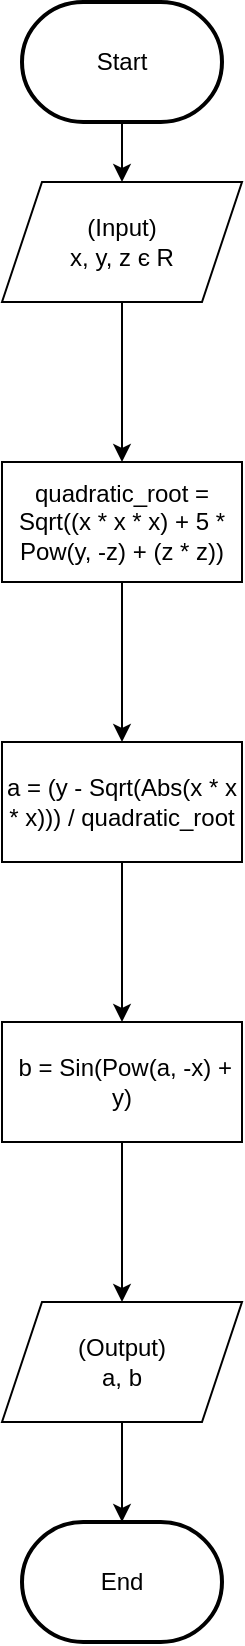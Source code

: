 <mxfile version="15.5.7" type="device"><diagram id="TcvwEjnEVMT8EiJg_sHC" name="Page-1"><mxGraphModel dx="946" dy="528" grid="1" gridSize="10" guides="1" tooltips="1" connect="1" arrows="1" fold="1" page="1" pageScale="1" pageWidth="850" pageHeight="1100" math="0" shadow="0"><root><mxCell id="0"/><mxCell id="1" parent="0"/><mxCell id="jBQlLrGxcvfloLFxQjZw-6" value="" style="edgeStyle=orthogonalEdgeStyle;rounded=0;orthogonalLoop=1;jettySize=auto;html=1;" edge="1" parent="1" source="jBQlLrGxcvfloLFxQjZw-1" target="jBQlLrGxcvfloLFxQjZw-5"><mxGeometry relative="1" as="geometry"/></mxCell><mxCell id="jBQlLrGxcvfloLFxQjZw-1" value="Start" style="strokeWidth=2;html=1;shape=mxgraph.flowchart.terminator;whiteSpace=wrap;" vertex="1" parent="1"><mxGeometry x="325" y="100" width="100" height="60" as="geometry"/></mxCell><mxCell id="jBQlLrGxcvfloLFxQjZw-8" value="" style="edgeStyle=orthogonalEdgeStyle;rounded=0;orthogonalLoop=1;jettySize=auto;html=1;" edge="1" parent="1" source="jBQlLrGxcvfloLFxQjZw-5" target="jBQlLrGxcvfloLFxQjZw-7"><mxGeometry relative="1" as="geometry"/></mxCell><mxCell id="jBQlLrGxcvfloLFxQjZw-5" value="(Input)&lt;br&gt;x, y, z є R" style="shape=parallelogram;perimeter=parallelogramPerimeter;whiteSpace=wrap;html=1;fixedSize=1;" vertex="1" parent="1"><mxGeometry x="315" y="190" width="120" height="60" as="geometry"/></mxCell><mxCell id="jBQlLrGxcvfloLFxQjZw-10" value="" style="edgeStyle=orthogonalEdgeStyle;rounded=0;orthogonalLoop=1;jettySize=auto;html=1;" edge="1" parent="1" source="jBQlLrGxcvfloLFxQjZw-7" target="jBQlLrGxcvfloLFxQjZw-9"><mxGeometry relative="1" as="geometry"/></mxCell><mxCell id="jBQlLrGxcvfloLFxQjZw-7" value="quadratic_root = Sqrt((x * x * x) + 5 * Pow(y, -z) + (z * z))" style="whiteSpace=wrap;html=1;" vertex="1" parent="1"><mxGeometry x="315" y="330" width="120" height="60" as="geometry"/></mxCell><mxCell id="jBQlLrGxcvfloLFxQjZw-12" value="" style="edgeStyle=orthogonalEdgeStyle;rounded=0;orthogonalLoop=1;jettySize=auto;html=1;" edge="1" parent="1" source="jBQlLrGxcvfloLFxQjZw-9" target="jBQlLrGxcvfloLFxQjZw-11"><mxGeometry relative="1" as="geometry"/></mxCell><mxCell id="jBQlLrGxcvfloLFxQjZw-9" value="a = (y - Sqrt(Abs(x * x * x))) / quadratic_root" style="whiteSpace=wrap;html=1;" vertex="1" parent="1"><mxGeometry x="315" y="470" width="120" height="60" as="geometry"/></mxCell><mxCell id="jBQlLrGxcvfloLFxQjZw-14" value="" style="edgeStyle=orthogonalEdgeStyle;rounded=0;orthogonalLoop=1;jettySize=auto;html=1;" edge="1" parent="1" source="jBQlLrGxcvfloLFxQjZw-11" target="jBQlLrGxcvfloLFxQjZw-13"><mxGeometry relative="1" as="geometry"/></mxCell><mxCell id="jBQlLrGxcvfloLFxQjZw-11" value="&amp;nbsp;b = Sin(Pow(a, -x) + y)" style="whiteSpace=wrap;html=1;" vertex="1" parent="1"><mxGeometry x="315" y="610" width="120" height="60" as="geometry"/></mxCell><mxCell id="jBQlLrGxcvfloLFxQjZw-16" value="" style="edgeStyle=orthogonalEdgeStyle;rounded=0;orthogonalLoop=1;jettySize=auto;html=1;" edge="1" parent="1" source="jBQlLrGxcvfloLFxQjZw-13" target="jBQlLrGxcvfloLFxQjZw-15"><mxGeometry relative="1" as="geometry"/></mxCell><mxCell id="jBQlLrGxcvfloLFxQjZw-13" value="(Output)&lt;br&gt;a, b" style="shape=parallelogram;perimeter=parallelogramPerimeter;whiteSpace=wrap;html=1;fixedSize=1;" vertex="1" parent="1"><mxGeometry x="315" y="750" width="120" height="60" as="geometry"/></mxCell><mxCell id="jBQlLrGxcvfloLFxQjZw-15" value="End" style="strokeWidth=2;html=1;shape=mxgraph.flowchart.terminator;whiteSpace=wrap;" vertex="1" parent="1"><mxGeometry x="325" y="860" width="100" height="60" as="geometry"/></mxCell></root></mxGraphModel></diagram></mxfile>